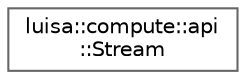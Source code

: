 digraph "类继承关系图"
{
 // LATEX_PDF_SIZE
  bgcolor="transparent";
  edge [fontname=Helvetica,fontsize=10,labelfontname=Helvetica,labelfontsize=10];
  node [fontname=Helvetica,fontsize=10,shape=box,height=0.2,width=0.4];
  rankdir="LR";
  Node0 [id="Node000000",label="luisa::compute::api\l::Stream",height=0.2,width=0.4,color="grey40", fillcolor="white", style="filled",URL="$structluisa_1_1compute_1_1api_1_1_stream.html",tooltip=" "];
}

